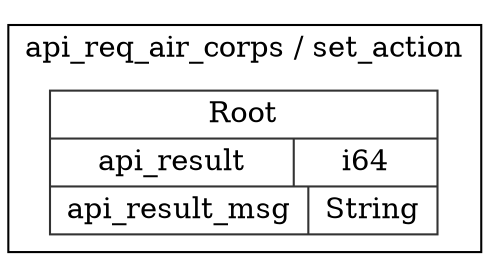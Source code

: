digraph {
  rankdir=LR;
  subgraph cluster_0 {
    label="api_req_air_corps / set_action";
    node [style="filled", color=white, style="solid", color=gray20];
    api_req_air_corps__set_action__Root [label="<Root> Root  | { api_result | <api_result> i64 } | { api_result_msg | <api_result_msg> String }", shape=record];
  }
}
